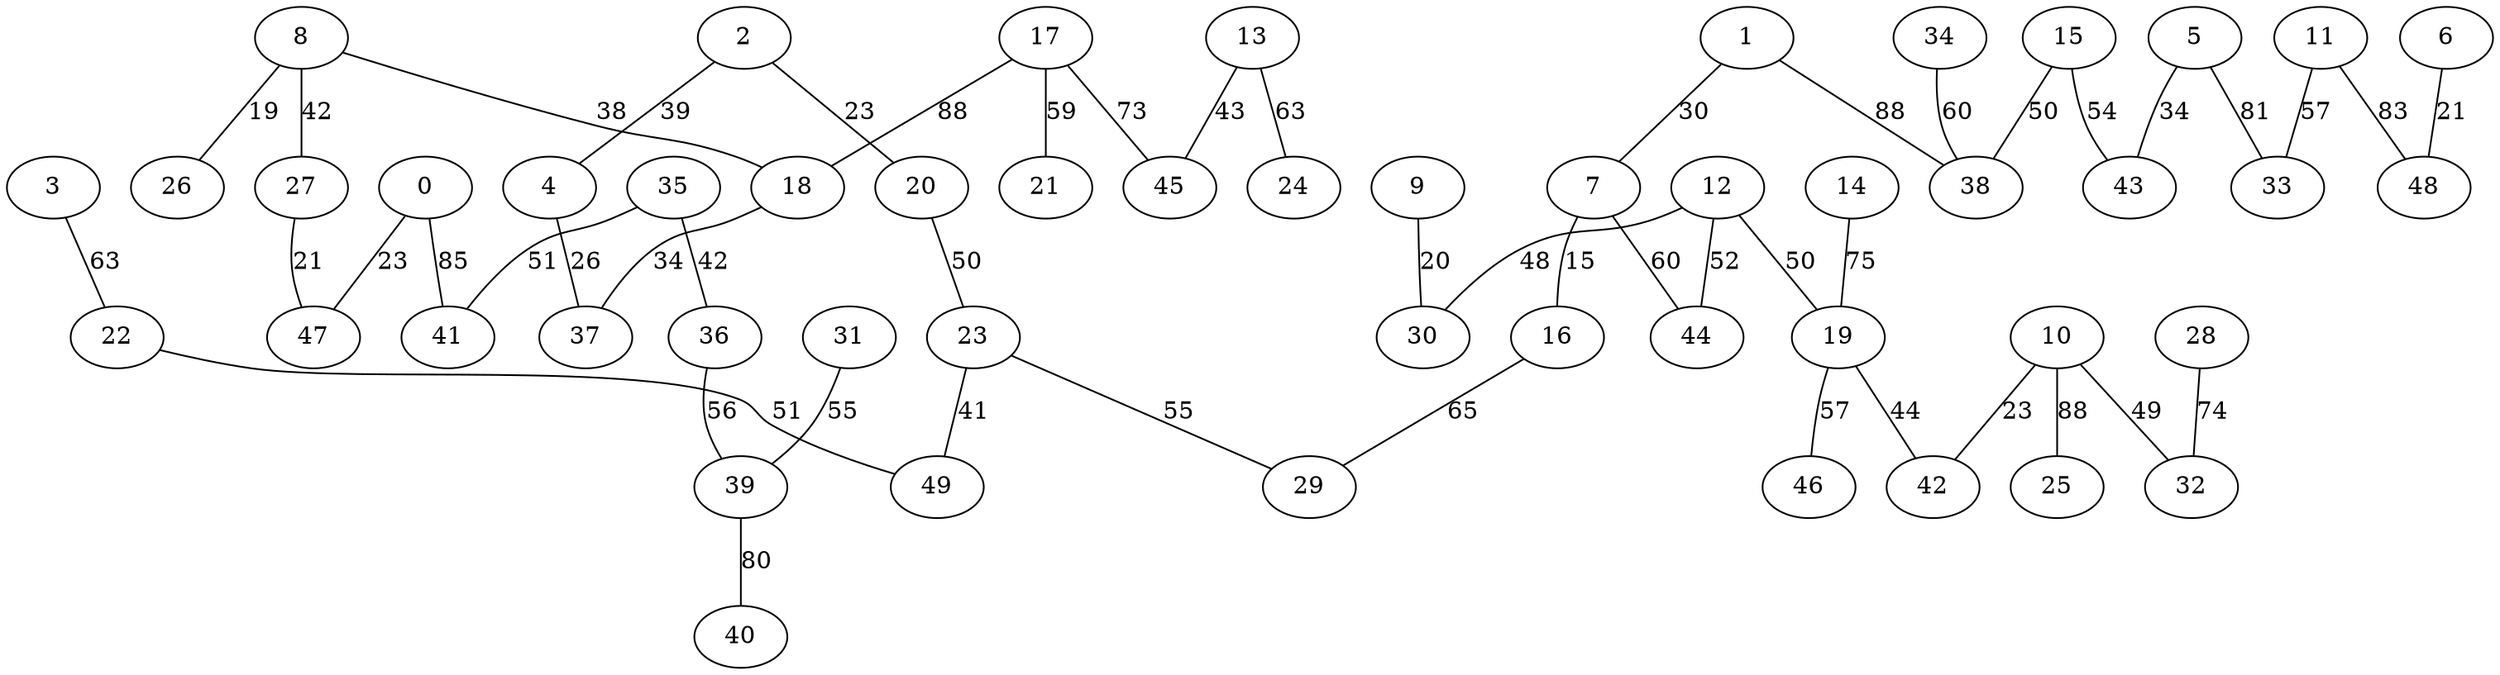graph G {
7 -- 16 [label="15"];
8 -- 26 [label="19"];
9 -- 30 [label="20"];
6 -- 48 [label="21"];
27 -- 47 [label="21"];
0 -- 47 [label="23"];
2 -- 20 [label="23"];
10 -- 42 [label="23"];
4 -- 37 [label="26"];
1 -- 7 [label="30"];
5 -- 43 [label="34"];
18 -- 37 [label="34"];
8 -- 18 [label="38"];
2 -- 4 [label="39"];
23 -- 49 [label="41"];
8 -- 27 [label="42"];
35 -- 36 [label="42"];
13 -- 45 [label="43"];
19 -- 42 [label="44"];
12 -- 30 [label="48"];
10 -- 32 [label="49"];
12 -- 19 [label="50"];
15 -- 38 [label="50"];
20 -- 23 [label="50"];
22 -- 49 [label="51"];
35 -- 41 [label="51"];
12 -- 44 [label="52"];
15 -- 43 [label="54"];
23 -- 29 [label="55"];
31 -- 39 [label="55"];
36 -- 39 [label="56"];
11 -- 33 [label="57"];
19 -- 46 [label="57"];
17 -- 21 [label="59"];
7 -- 44 [label="60"];
34 -- 38 [label="60"];
3 -- 22 [label="63"];
13 -- 24 [label="63"];
16 -- 29 [label="65"];
17 -- 45 [label="73"];
28 -- 32 [label="74"];
14 -- 19 [label="75"];
39 -- 40 [label="80"];
5 -- 33 [label="81"];
11 -- 48 [label="83"];
0 -- 41 [label="85"];
1 -- 38 [label="88"];
10 -- 25 [label="88"];
17 -- 18 [label="88"];
}
